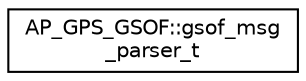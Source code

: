 digraph "Graphical Class Hierarchy"
{
 // INTERACTIVE_SVG=YES
  edge [fontname="Helvetica",fontsize="10",labelfontname="Helvetica",labelfontsize="10"];
  node [fontname="Helvetica",fontsize="10",shape=record];
  rankdir="LR";
  Node1 [label="AP_GPS_GSOF::gsof_msg\l_parser_t",height=0.2,width=0.4,color="black", fillcolor="white", style="filled",URL="$structAP__GPS__GSOF_1_1gsof__msg__parser__t.html"];
}
